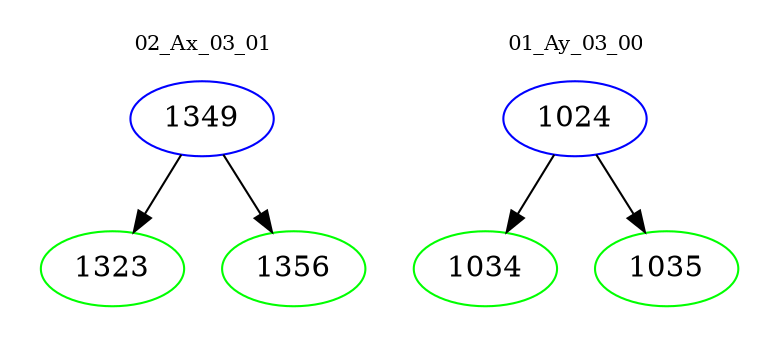 digraph{
subgraph cluster_0 {
color = white
label = "02_Ax_03_01";
fontsize=10;
T0_1349 [label="1349", color="blue"]
T0_1349 -> T0_1323 [color="black"]
T0_1323 [label="1323", color="green"]
T0_1349 -> T0_1356 [color="black"]
T0_1356 [label="1356", color="green"]
}
subgraph cluster_1 {
color = white
label = "01_Ay_03_00";
fontsize=10;
T1_1024 [label="1024", color="blue"]
T1_1024 -> T1_1034 [color="black"]
T1_1034 [label="1034", color="green"]
T1_1024 -> T1_1035 [color="black"]
T1_1035 [label="1035", color="green"]
}
}

